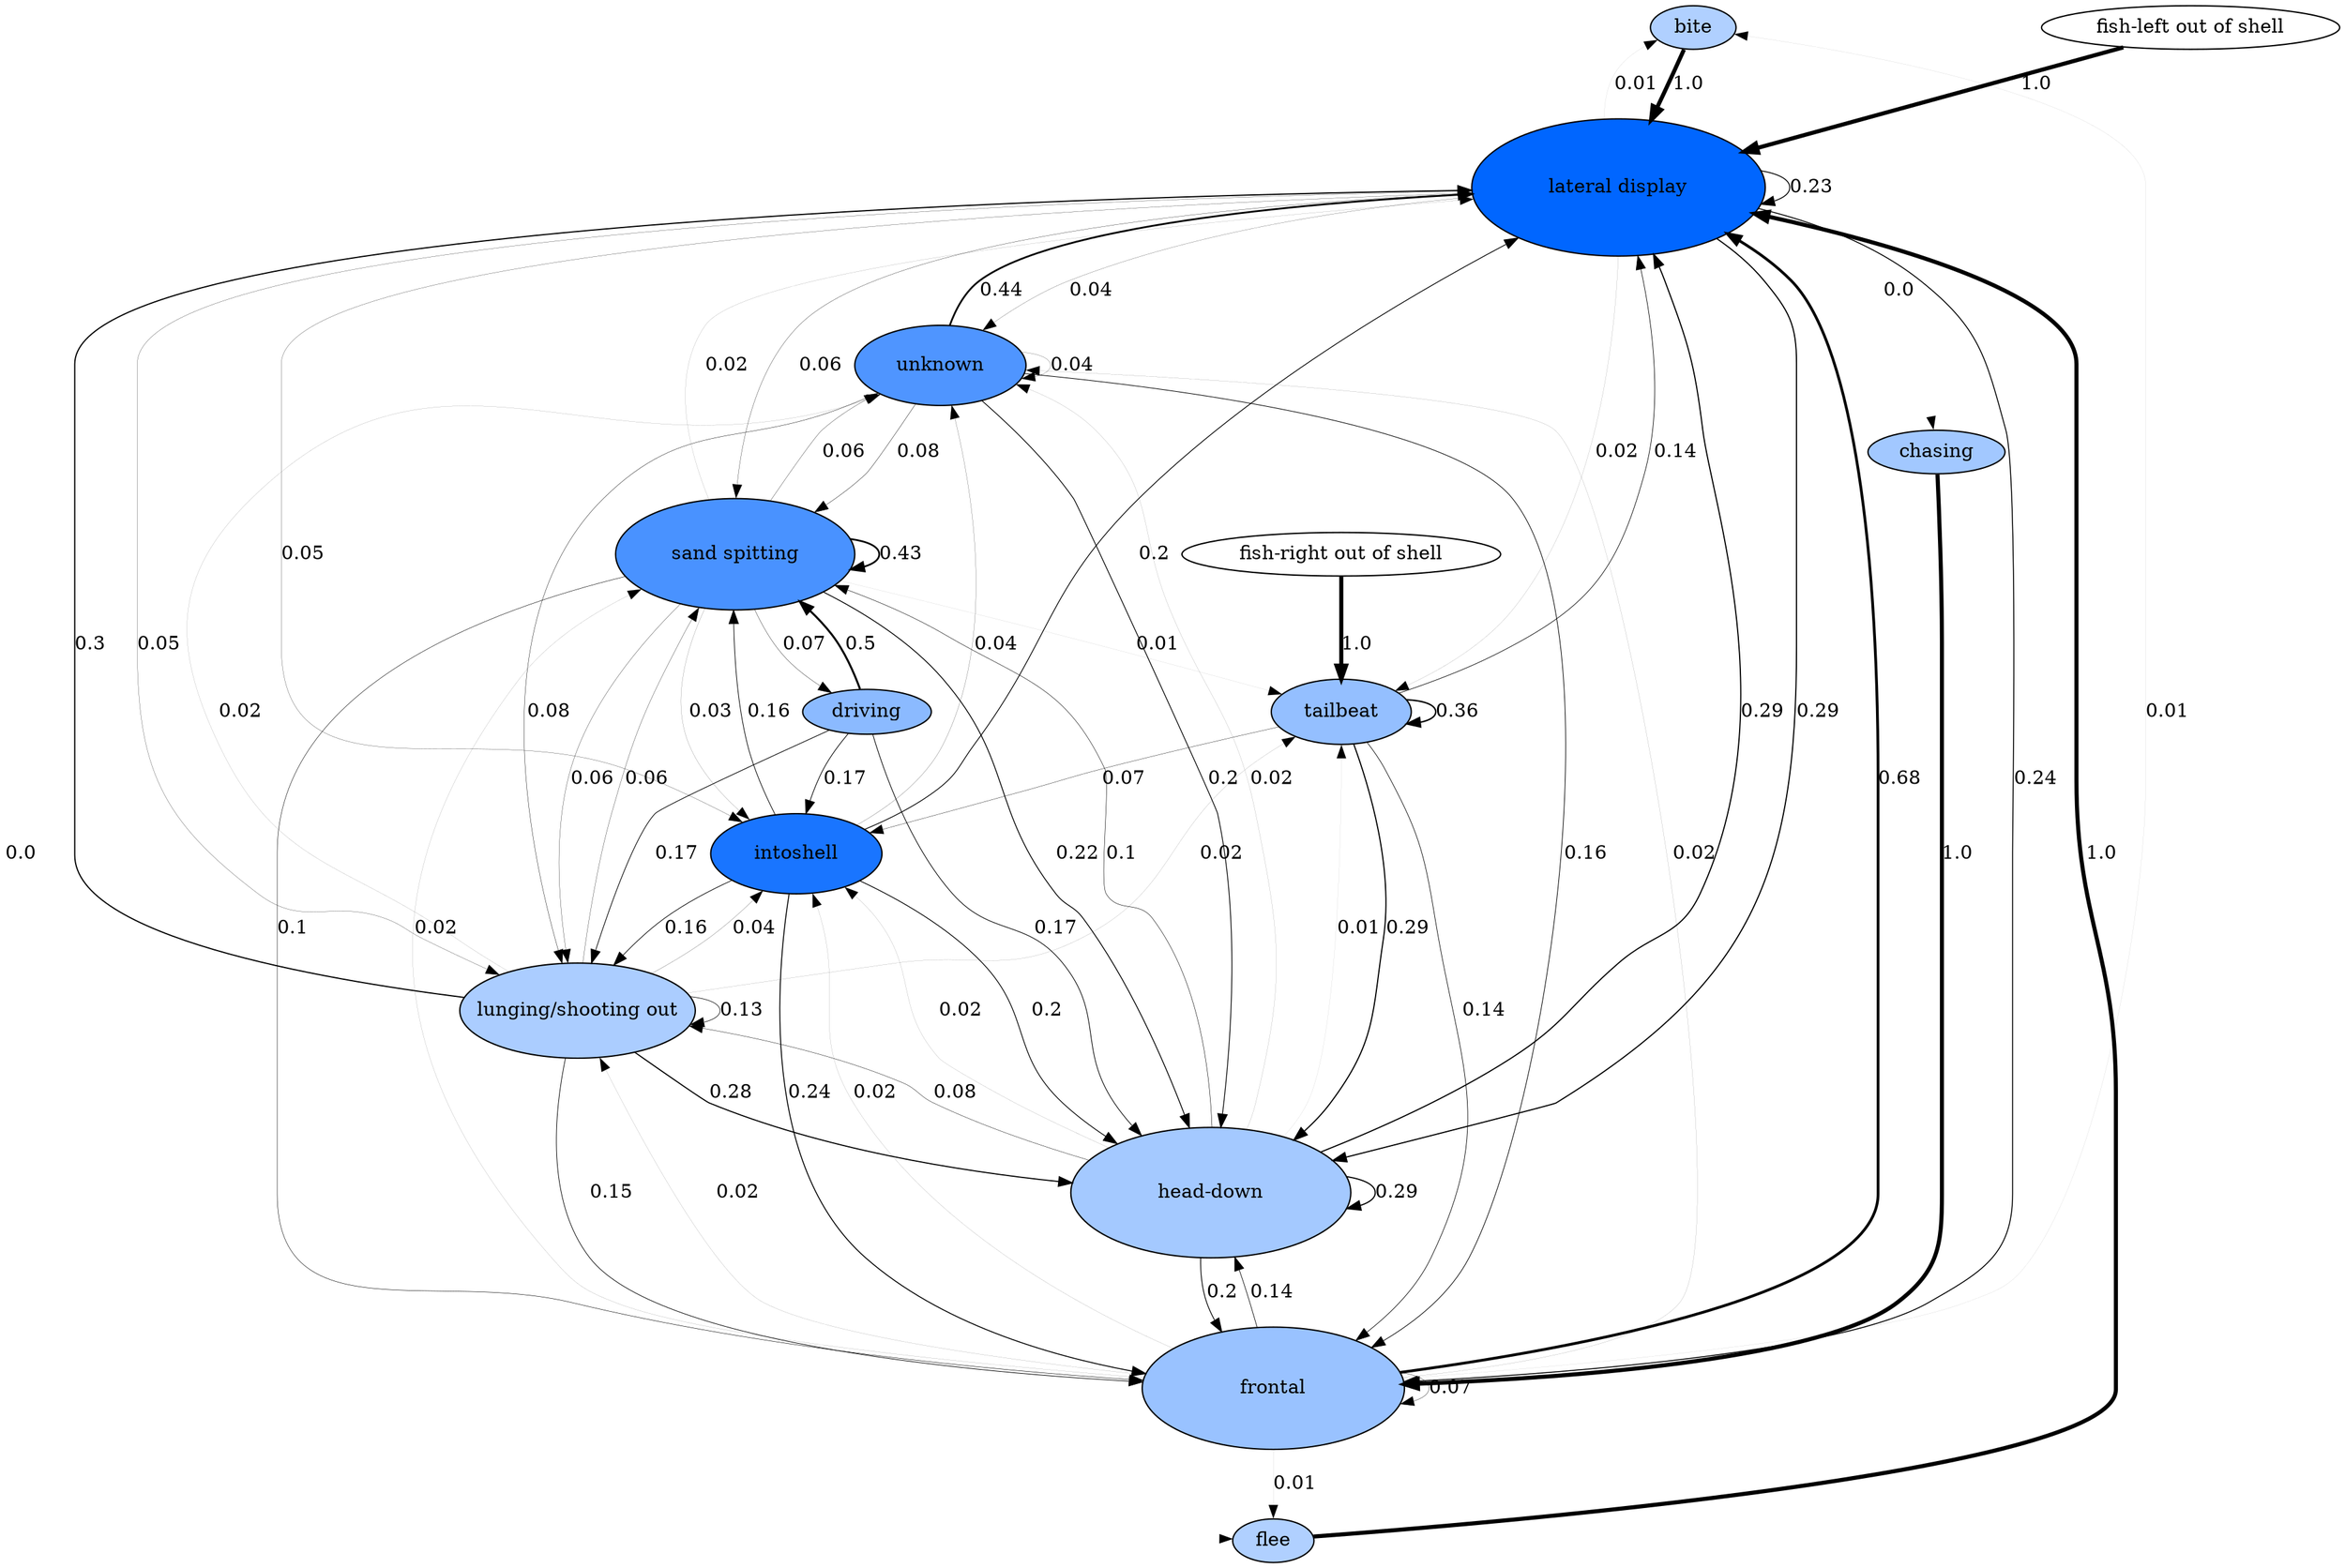 digraph  {
bite [fillcolor="0.6 0.31041268515297876 1", height="0.4089769934037396", style=filled, width="0.8763792715794421"];
"lateral display" [fillcolor="0.6 1.0 1", height="1.4", style=filled, width="3.0"];
chasing [fillcolor="0.6 0.3641059420302496 1", height="0.0", style=filled, width="0.0"];
frontal [fillcolor="0.6 0.40116021551138265 1", height="1.250224684719749", style=filled, width="2.6790528958280335"];
driving [fillcolor="0.6 0.4542066574161226 1", height="0.455307032949974", style=filled, width="0.9756579277499443"];
"head-down" [fillcolor="0.6 0.35734738450418824 1", height="1.3346640951735487", style=filled, width="2.8599944896576046"];
intoshell [fillcolor="0.6 0.8998672923111098 1", height="0.8179539868074792", style=filled, width="1.7527585431588841"];
"lunging/shooting out" [fillcolor="0.6 0.3305373086116528 1", height="0.9783675270371591", style=filled, width="2.0965018436510556"];
"sand spitting" [fillcolor="0.6 0.7113984112181837 1", height="1.1377436399965202", style=filled, width="2.4380220857068293"];
"fish-left out of shell" [fillcolor="0.6 0.0 1", height="0.0", style=filled, width="0.0"];
"fish-right out of shell" [fillcolor="0.6 0.0 1", height="0.0", style=filled, width="0.0"];
tailbeat [fillcolor="0.6 0.41947307861452143 1", height="0.6706153270950386", style=filled, width="1.4370328437750828"];
flee [fillcolor="0.6 0.31088473482597584 1", height="0.17613680385032734", style=filled, width="0.37743600825070145"];
unknown [fillcolor="0.6 0.6910878834941654 1", height="0.8179539868074792", style=filled, width="1.7527585431588841"];
bite -> "lateral display"  [label="1.0", penwidth="3.0"];
"lateral display" -> bite  [label="0.01", penwidth="0.03"];
"lateral display" -> chasing  [label="0.0", penwidth="0.0"];
"lateral display" -> flee  [label="0.0", penwidth="0.0"];
"lateral display" -> frontal  [label="0.24", penwidth="0.72"];
"lateral display" -> "head-down"  [label="0.29", penwidth="0.8699999999999999"];
"lateral display" -> intoshell  [label="0.05", penwidth="0.15000000000000002"];
"lateral display" -> "lateral display"  [label="0.23", penwidth="0.6900000000000001"];
"lateral display" -> "lunging/shooting out"  [label="0.05", penwidth="0.15000000000000002"];
"lateral display" -> "sand spitting"  [label="0.06", penwidth="0.18"];
"lateral display" -> tailbeat  [label="0.02", penwidth="0.06"];
"lateral display" -> unknown  [label="0.04", penwidth="0.12"];
chasing -> frontal  [label="1.0", penwidth="3.0"];
frontal -> bite  [label="0.01", penwidth="0.03"];
frontal -> flee  [label="0.01", penwidth="0.03"];
frontal -> frontal  [label="0.07", penwidth="0.21000000000000002"];
frontal -> "head-down"  [label="0.14", penwidth="0.42000000000000004"];
frontal -> intoshell  [label="0.02", penwidth="0.06"];
frontal -> "lateral display"  [label="0.68", penwidth="2.04"];
frontal -> "lunging/shooting out"  [label="0.02", penwidth="0.06"];
frontal -> "sand spitting"  [label="0.02", penwidth="0.06"];
frontal -> unknown  [label="0.02", penwidth="0.06"];
driving -> "head-down"  [label="0.17", penwidth="0.51"];
driving -> intoshell  [label="0.17", penwidth="0.51"];
driving -> "lunging/shooting out"  [label="0.17", penwidth="0.51"];
driving -> "sand spitting"  [label="0.5", penwidth="1.5"];
"head-down" -> frontal  [label="0.2", penwidth="0.6000000000000001"];
"head-down" -> "head-down"  [label="0.29", penwidth="0.8699999999999999"];
"head-down" -> intoshell  [label="0.02", penwidth="0.06"];
"head-down" -> "lateral display"  [label="0.29", penwidth="0.8699999999999999"];
"head-down" -> "lunging/shooting out"  [label="0.08", penwidth="0.24"];
"head-down" -> "sand spitting"  [label="0.1", penwidth="0.30000000000000004"];
"head-down" -> tailbeat  [label="0.01", penwidth="0.03"];
"head-down" -> unknown  [label="0.02", penwidth="0.06"];
intoshell -> frontal  [label="0.24", penwidth="0.72"];
intoshell -> "head-down"  [label="0.2", penwidth="0.6000000000000001"];
intoshell -> "lateral display"  [label="0.2", penwidth="0.6000000000000001"];
intoshell -> "lunging/shooting out"  [label="0.16", penwidth="0.48"];
intoshell -> "sand spitting"  [label="0.16", penwidth="0.48"];
intoshell -> unknown  [label="0.04", penwidth="0.12"];
"lunging/shooting out" -> frontal  [label="0.15", penwidth="0.44999999999999996"];
"lunging/shooting out" -> "head-down"  [label="0.28", penwidth="0.8400000000000001"];
"lunging/shooting out" -> intoshell  [label="0.04", penwidth="0.12"];
"lunging/shooting out" -> "lateral display"  [label="0.3", penwidth="0.8999999999999999"];
"lunging/shooting out" -> "lunging/shooting out"  [label="0.13", penwidth="0.39"];
"lunging/shooting out" -> "sand spitting"  [label="0.06", penwidth="0.18"];
"lunging/shooting out" -> tailbeat  [label="0.02", penwidth="0.06"];
"lunging/shooting out" -> unknown  [label="0.02", penwidth="0.06"];
"sand spitting" -> driving  [label="0.07", penwidth="0.21000000000000002"];
"sand spitting" -> frontal  [label="0.1", penwidth="0.30000000000000004"];
"sand spitting" -> "head-down"  [label="0.22", penwidth="0.66"];
"sand spitting" -> intoshell  [label="0.03", penwidth="0.09"];
"sand spitting" -> "lateral display"  [label="0.02", penwidth="0.06"];
"sand spitting" -> "lunging/shooting out"  [label="0.06", penwidth="0.18"];
"sand spitting" -> "sand spitting"  [label="0.43", penwidth="1.29"];
"sand spitting" -> tailbeat  [label="0.01", penwidth="0.03"];
"sand spitting" -> unknown  [label="0.06", penwidth="0.18"];
"fish-left out of shell" -> "lateral display"  [label="1.0", penwidth="3.0"];
"fish-right out of shell" -> tailbeat  [label="1.0", penwidth="3.0"];
tailbeat -> frontal  [label="0.14", penwidth="0.42000000000000004"];
tailbeat -> "head-down"  [label="0.29", penwidth="0.8699999999999999"];
tailbeat -> intoshell  [label="0.07", penwidth="0.21000000000000002"];
tailbeat -> "lateral display"  [label="0.14", penwidth="0.42000000000000004"];
tailbeat -> tailbeat  [label="0.36", penwidth="1.08"];
flee -> "lateral display"  [label="1.0", penwidth="3.0"];
unknown -> frontal  [label="0.16", penwidth="0.48"];
unknown -> "head-down"  [label="0.2", penwidth="0.6000000000000001"];
unknown -> "lateral display"  [label="0.44", penwidth="1.32"];
unknown -> "lunging/shooting out"  [label="0.08", penwidth="0.24"];
unknown -> "sand spitting"  [label="0.08", penwidth="0.24"];
unknown -> unknown  [label="0.04", penwidth="0.12"];
}
